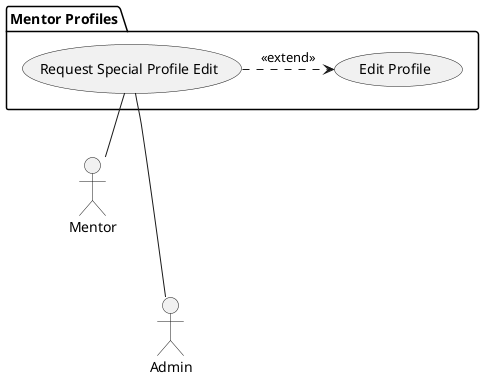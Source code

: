 @startuml Request Special Profile Edit
actor :Mentor:
actor :Admin:
package "Mentor Profiles" {
  (Request Special Profile Edit) as req
  (Edit Profile) as Edit
  req .> Edit : <<extend>>
}
Mentor -up- req
Admin -up-- req
@enduml

# Participating Actors

- Mentor
- Admin

# Preconditions

- The Mentor is authenticated
- The Admin is authenticated
- This use case **extends** EditProfile, and is initiated when the Mentor edits their preferred name or profile picture

# Flow of Events

1. The Admin is notified of the request
2. The Admin approves the request
3. The system notifies the Mentor of the approval

# Alternative Flow of Events

2a. The Admin rejects the request
3a. The system notifies the Mentor of the rejection

@startuml Request Special Profile Edit Object Diagram
class RequestSpecialProfileEdit <<control>> {}

class SpecialProfileEditApprovalButton
{
approved: boolean
}
RequestSpecialProfileEdit --> SpecialProfileEditApprovalButton: creates
@enduml
